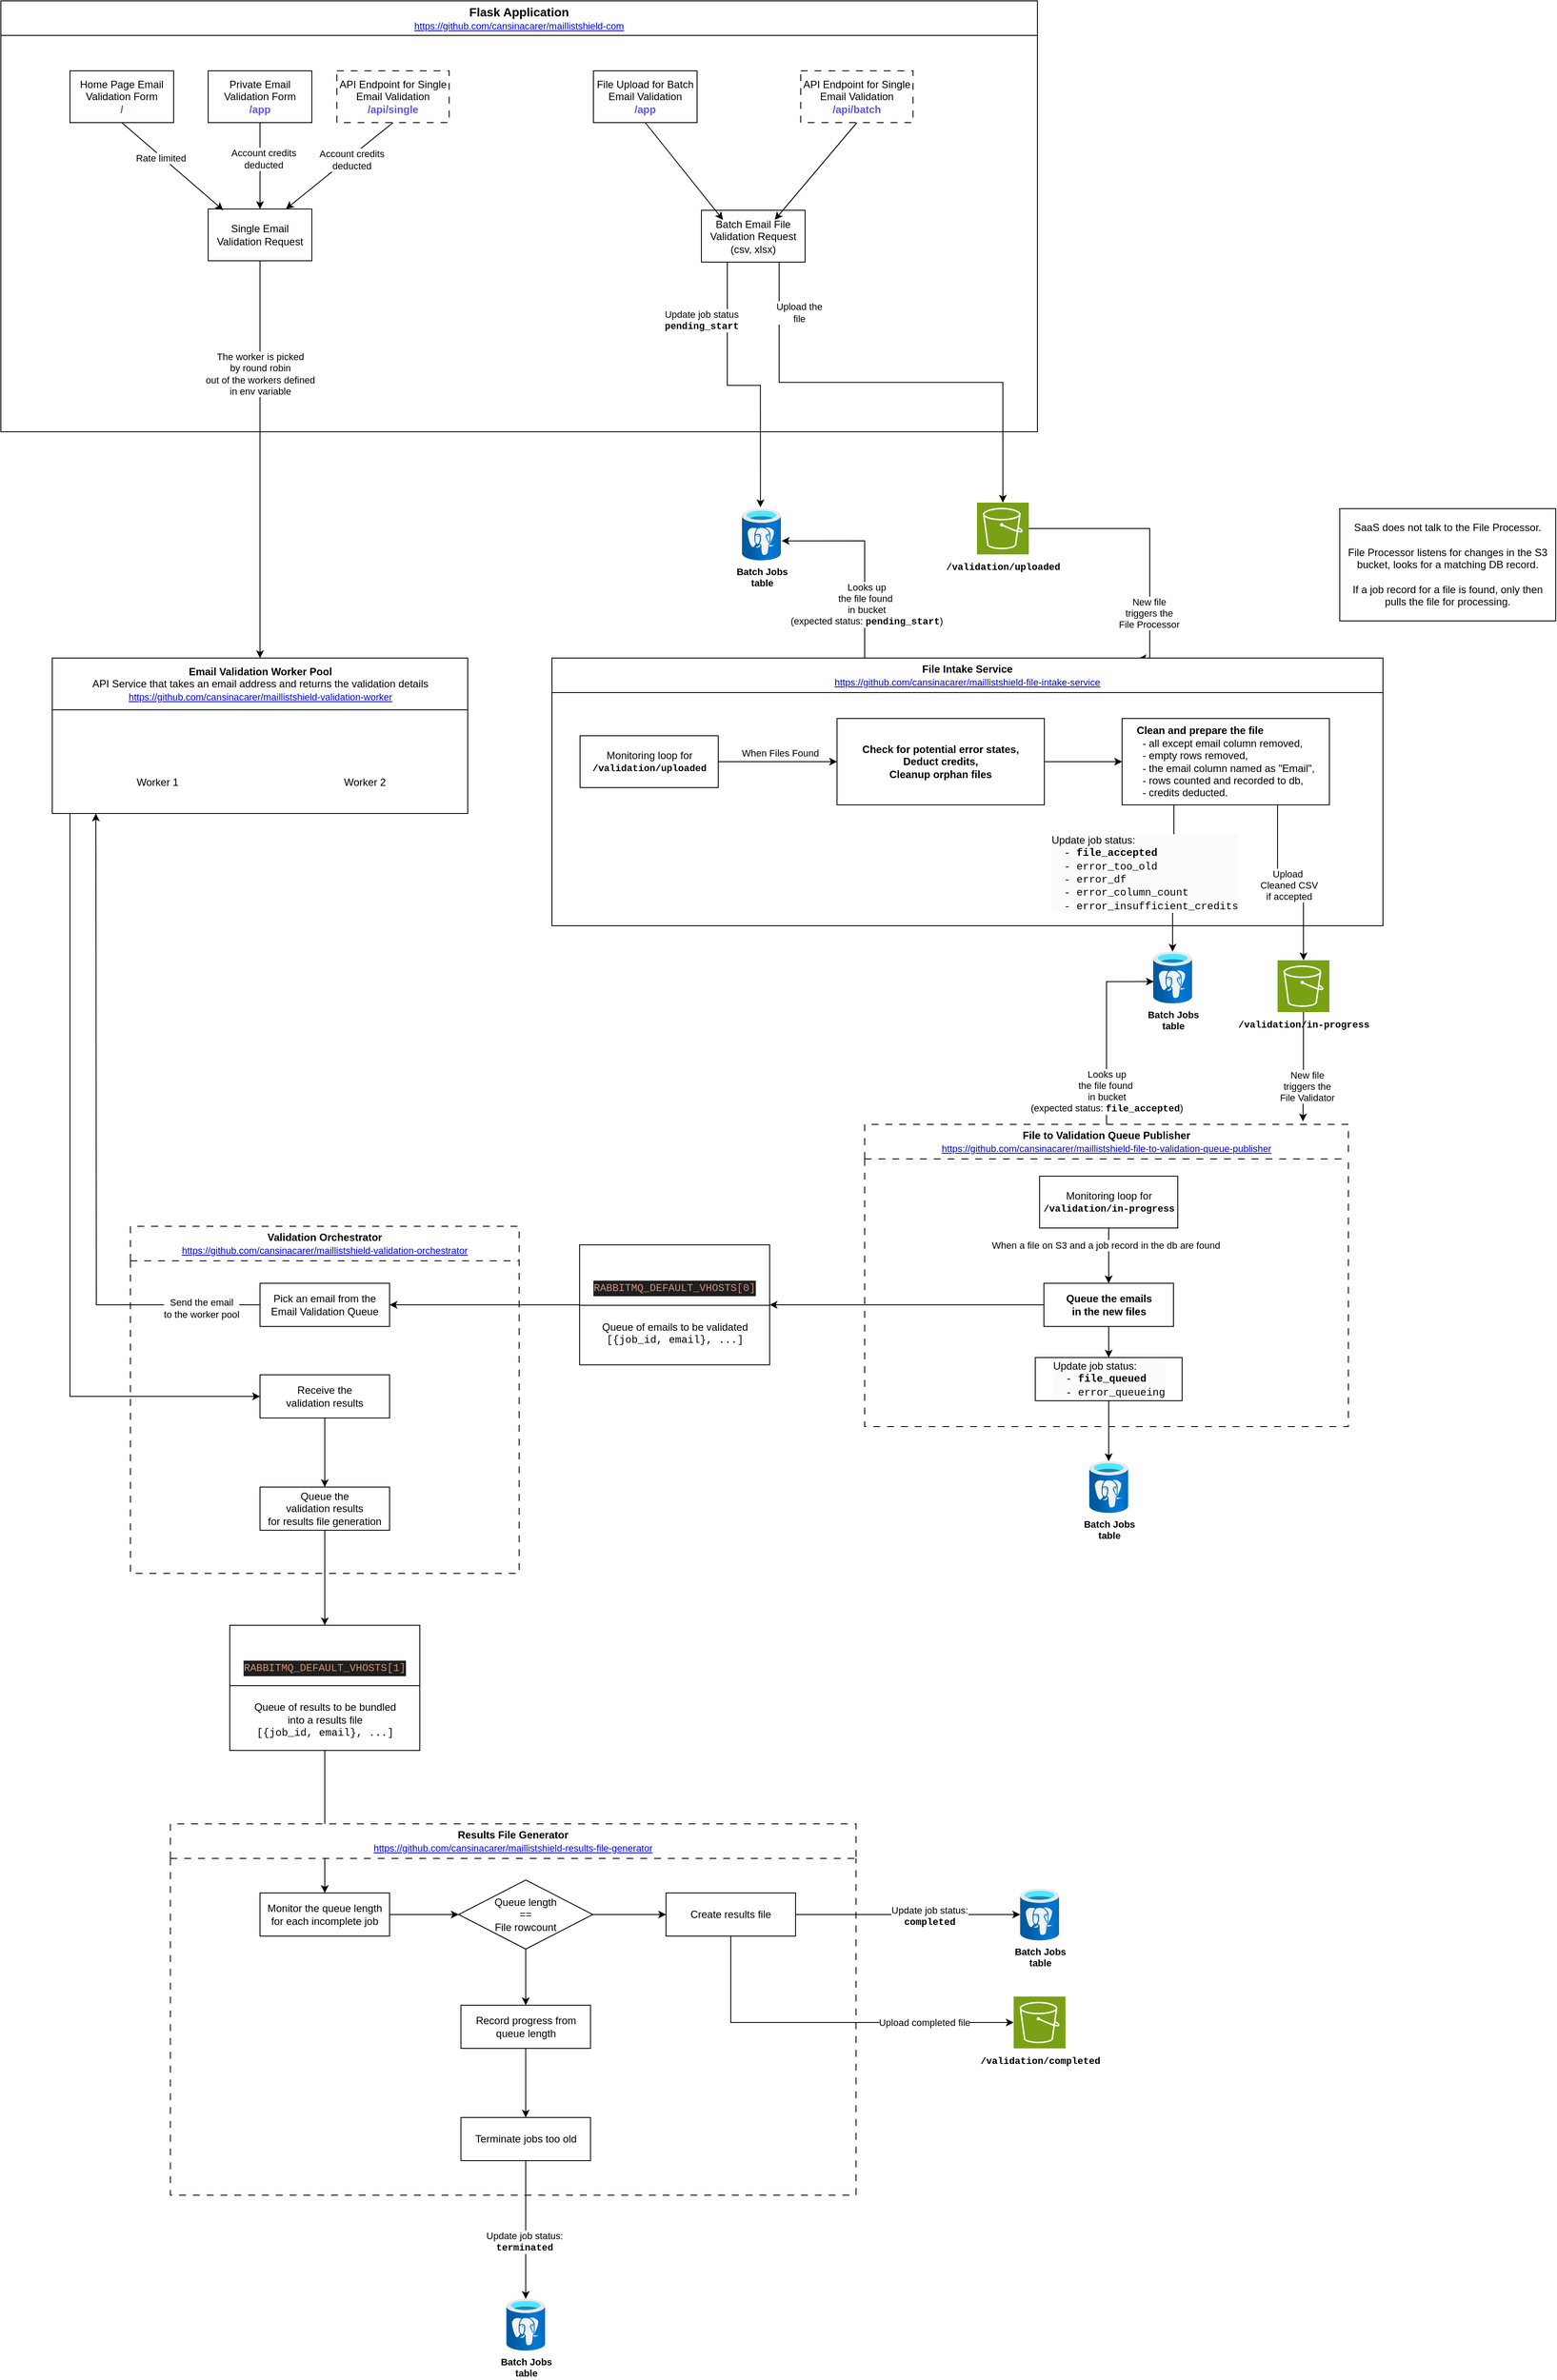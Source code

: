 <mxfile>
    <diagram id="Ht1M8jgEwFfnCIfOTk4-" name="Page-1">
        <mxGraphModel dx="1432" dy="742" grid="1" gridSize="10" guides="1" tooltips="1" connect="1" arrows="1" fold="1" page="1" pageScale="1" pageWidth="1169" pageHeight="827" math="0" shadow="0">
            <root>
                <mxCell id="0"/>
                <mxCell id="1" parent="0"/>
                <mxCell id="_tGrXpRGsigZLB4k0Vc1-57" style="edgeStyle=orthogonalEdgeStyle;rounded=0;orthogonalLoop=1;jettySize=auto;html=1;exitX=0.5;exitY=1;exitDx=0;exitDy=0;entryX=0.5;entryY=0;entryDx=0;entryDy=0;" parent="1" source="_tGrXpRGsigZLB4k0Vc1-1" target="_tGrXpRGsigZLB4k0Vc1-60" edge="1">
                    <mxGeometry relative="1" as="geometry">
                        <mxPoint x="660" y="850" as="targetPoint"/>
                    </mxGeometry>
                </mxCell>
                <mxCell id="_tGrXpRGsigZLB4k0Vc1-59" value="The worker is picked&lt;div&gt;by round robin&lt;/div&gt;&lt;div&gt;out of the workers defined&lt;/div&gt;&lt;div&gt;in env variable&lt;/div&gt;" style="edgeLabel;html=1;align=center;verticalAlign=middle;resizable=0;points=[];" parent="_tGrXpRGsigZLB4k0Vc1-57" vertex="1" connectable="0">
                    <mxGeometry x="-0.695" y="3" relative="1" as="geometry">
                        <mxPoint x="-3" y="61" as="offset"/>
                    </mxGeometry>
                </mxCell>
                <mxCell id="_tGrXpRGsigZLB4k0Vc1-181" style="edgeStyle=orthogonalEdgeStyle;rounded=0;orthogonalLoop=1;jettySize=auto;html=1;entryX=0;entryY=0.5;entryDx=0;entryDy=0;" parent="1" target="_tGrXpRGsigZLB4k0Vc1-180" edge="1">
                    <mxGeometry relative="1" as="geometry">
                        <mxPoint x="200" y="1140" as="sourcePoint"/>
                        <Array as="points">
                            <mxPoint x="200" y="1815"/>
                        </Array>
                    </mxGeometry>
                </mxCell>
                <mxCell id="_tGrXpRGsigZLB4k0Vc1-60" value="Email Validation Worker Pool&lt;div&gt;&lt;span style=&quot;font-weight: normal;&quot;&gt;API Service that takes an email address and returns the validation details&lt;/span&gt;&lt;br&gt;&lt;div&gt;&lt;u style=&quot;color: rgb(0, 0, 238); font-size: 11px; font-weight: 400; text-align: right; text-wrap-mode: nowrap;&quot;&gt;&lt;a href=&quot;https://github.com/cansinacarer/maillistshield-validation-worker&quot;&gt;https://github.com/cansinacarer/maillistshield-validation-worker&lt;/a&gt;&lt;/u&gt;&lt;/div&gt;&lt;/div&gt;" style="swimlane;whiteSpace=wrap;html=1;startSize=60;" parent="1" vertex="1">
                    <mxGeometry x="179.5" y="960" width="481" height="180" as="geometry"/>
                </mxCell>
                <mxCell id="_tGrXpRGsigZLB4k0Vc1-63" value="Worker 2" style="shape=image;html=1;verticalAlign=top;verticalLabelPosition=bottom;labelBackgroundColor=#ffffff;imageAspect=0;aspect=fixed;image=https://cdn1.iconfinder.com/data/icons/unicons-line-vol-3/24/docker-128.png" parent="_tGrXpRGsigZLB4k0Vc1-60" vertex="1">
                    <mxGeometry x="341" y="90" width="40" height="40" as="geometry"/>
                </mxCell>
                <mxCell id="_tGrXpRGsigZLB4k0Vc1-67" value="Worker 1" style="shape=image;html=1;verticalAlign=top;verticalLabelPosition=bottom;labelBackgroundColor=#ffffff;imageAspect=0;aspect=fixed;image=https://cdn1.iconfinder.com/data/icons/unicons-line-vol-3/24/docker-128.png" parent="_tGrXpRGsigZLB4k0Vc1-60" vertex="1">
                    <mxGeometry x="101" y="90" width="40" height="40" as="geometry"/>
                </mxCell>
                <mxCell id="_tGrXpRGsigZLB4k0Vc1-64" value="&lt;font style=&quot;text-align: right; text-wrap-mode: nowrap; font-size: 14px;&quot;&gt;Flask Application&lt;/font&gt;&lt;div&gt;&lt;u style=&quot;font-size: 11px; font-weight: normal; text-align: right; text-wrap-mode: nowrap; background-color: transparent; color: light-dark(rgb(0, 0, 0), rgb(255, 255, 255));&quot;&gt;&lt;a href=&quot;https://github.com/cansinacarer/maillistshield-com&quot;&gt;https://github.com/cansinacarer/maillistshield-com&lt;/a&gt;&lt;/u&gt;&lt;/div&gt;" style="swimlane;whiteSpace=wrap;html=1;startSize=40;" parent="1" vertex="1">
                    <mxGeometry x="120" y="199" width="1200" height="499" as="geometry"/>
                </mxCell>
                <mxCell id="_tGrXpRGsigZLB4k0Vc1-7" value="Home Page Email Validation Form&lt;div&gt;&lt;b&gt;&lt;font style=&quot;color: rgb(91, 86, 234);&quot;&gt;/&lt;/font&gt;&lt;/b&gt;&lt;/div&gt;" style="rounded=0;whiteSpace=wrap;html=1;" parent="_tGrXpRGsigZLB4k0Vc1-64" vertex="1">
                    <mxGeometry x="80" y="81" width="120" height="60" as="geometry"/>
                </mxCell>
                <mxCell id="_tGrXpRGsigZLB4k0Vc1-11" value="Private Email Validation Form&lt;div&gt;&lt;font style=&quot;color: rgb(91, 86, 234);&quot;&gt;&lt;b&gt;/app&lt;/b&gt;&lt;/font&gt;&lt;/div&gt;" style="rounded=0;whiteSpace=wrap;html=1;" parent="_tGrXpRGsigZLB4k0Vc1-64" vertex="1">
                    <mxGeometry x="240" y="81" width="120" height="60" as="geometry"/>
                </mxCell>
                <mxCell id="_tGrXpRGsigZLB4k0Vc1-15" value="API Endpoint for Single Email Validation&lt;div&gt;&lt;font style=&quot;color: rgb(91, 86, 234);&quot;&gt;&lt;b style=&quot;&quot;&gt;/api/single&lt;/b&gt;&lt;/font&gt;&lt;/div&gt;" style="rounded=0;whiteSpace=wrap;html=1;dashed=1;dashPattern=8 8;" parent="_tGrXpRGsigZLB4k0Vc1-64" vertex="1">
                    <mxGeometry x="389" y="81" width="130" height="60" as="geometry"/>
                </mxCell>
                <mxCell id="_tGrXpRGsigZLB4k0Vc1-1" value="Single Email Validation Request" style="rounded=0;whiteSpace=wrap;html=1;" parent="_tGrXpRGsigZLB4k0Vc1-64" vertex="1">
                    <mxGeometry x="240" y="241" width="120" height="60" as="geometry"/>
                </mxCell>
                <mxCell id="_tGrXpRGsigZLB4k0Vc1-8" value="" style="endArrow=classic;html=1;rounded=0;exitX=0.5;exitY=1;exitDx=0;exitDy=0;entryX=0.144;entryY=0.022;entryDx=0;entryDy=0;entryPerimeter=0;" parent="_tGrXpRGsigZLB4k0Vc1-64" source="_tGrXpRGsigZLB4k0Vc1-7" target="_tGrXpRGsigZLB4k0Vc1-1" edge="1">
                    <mxGeometry width="50" height="50" relative="1" as="geometry">
                        <mxPoint x="460" y="517" as="sourcePoint"/>
                        <mxPoint x="510" y="467" as="targetPoint"/>
                    </mxGeometry>
                </mxCell>
                <mxCell id="_tGrXpRGsigZLB4k0Vc1-50" value="Rate limited" style="edgeLabel;html=1;align=center;verticalAlign=middle;resizable=0;points=[];" parent="_tGrXpRGsigZLB4k0Vc1-8" vertex="1" connectable="0">
                    <mxGeometry x="-0.232" y="-2" relative="1" as="geometry">
                        <mxPoint x="1" as="offset"/>
                    </mxGeometry>
                </mxCell>
                <mxCell id="_tGrXpRGsigZLB4k0Vc1-10" value="" style="endArrow=classic;html=1;rounded=0;exitX=0.5;exitY=1;exitDx=0;exitDy=0;entryX=0.5;entryY=0;entryDx=0;entryDy=0;" parent="_tGrXpRGsigZLB4k0Vc1-64" source="_tGrXpRGsigZLB4k0Vc1-11" target="_tGrXpRGsigZLB4k0Vc1-1" edge="1">
                    <mxGeometry width="50" height="50" relative="1" as="geometry">
                        <mxPoint x="610" y="517" as="sourcePoint"/>
                        <mxPoint x="377" y="208" as="targetPoint"/>
                    </mxGeometry>
                </mxCell>
                <mxCell id="_tGrXpRGsigZLB4k0Vc1-51" value="Account credits&lt;div&gt;deducted&lt;/div&gt;" style="edgeLabel;html=1;align=center;verticalAlign=middle;resizable=0;points=[];" parent="_tGrXpRGsigZLB4k0Vc1-10" vertex="1" connectable="0">
                    <mxGeometry x="-0.174" y="4" relative="1" as="geometry">
                        <mxPoint as="offset"/>
                    </mxGeometry>
                </mxCell>
                <mxCell id="_tGrXpRGsigZLB4k0Vc1-14" value="" style="endArrow=classic;html=1;rounded=0;exitX=0.5;exitY=1;exitDx=0;exitDy=0;entryX=0.75;entryY=0;entryDx=0;entryDy=0;" parent="_tGrXpRGsigZLB4k0Vc1-64" source="_tGrXpRGsigZLB4k0Vc1-15" target="_tGrXpRGsigZLB4k0Vc1-1" edge="1">
                    <mxGeometry width="50" height="50" relative="1" as="geometry">
                        <mxPoint x="770" y="517" as="sourcePoint"/>
                        <mxPoint x="470" y="207" as="targetPoint"/>
                    </mxGeometry>
                </mxCell>
                <mxCell id="_tGrXpRGsigZLB4k0Vc1-52" value="Account credits&lt;div&gt;deducted&lt;/div&gt;" style="edgeLabel;html=1;align=center;verticalAlign=middle;resizable=0;points=[];" parent="_tGrXpRGsigZLB4k0Vc1-14" vertex="1" connectable="0">
                    <mxGeometry x="-0.183" y="4" relative="1" as="geometry">
                        <mxPoint y="-1" as="offset"/>
                    </mxGeometry>
                </mxCell>
                <mxCell id="_tGrXpRGsigZLB4k0Vc1-2" value="Batch Email File Validation Request&lt;div&gt;(csv, xlsx)&lt;/div&gt;" style="rounded=0;whiteSpace=wrap;html=1;" parent="_tGrXpRGsigZLB4k0Vc1-64" vertex="1">
                    <mxGeometry x="811" y="242.5" width="120" height="60" as="geometry"/>
                </mxCell>
                <mxCell id="_tGrXpRGsigZLB4k0Vc1-18" value="" style="endArrow=classic;html=1;rounded=0;exitX=0.5;exitY=1;exitDx=0;exitDy=0;entryX=0.25;entryY=0;entryDx=0;entryDy=0;" parent="_tGrXpRGsigZLB4k0Vc1-64" source="_tGrXpRGsigZLB4k0Vc1-19" edge="1">
                    <mxGeometry width="50" height="50" relative="1" as="geometry">
                        <mxPoint x="1056" y="508.5" as="sourcePoint"/>
                        <mxPoint x="836" y="253.5" as="targetPoint"/>
                    </mxGeometry>
                </mxCell>
                <mxCell id="_tGrXpRGsigZLB4k0Vc1-19" value="File Upload for Batch Email Validation&lt;div&gt;&lt;font style=&quot;color: rgb(91, 86, 234);&quot;&gt;&lt;b&gt;/app&lt;/b&gt;&lt;/font&gt;&lt;/div&gt;" style="rounded=0;whiteSpace=wrap;html=1;" parent="_tGrXpRGsigZLB4k0Vc1-64" vertex="1">
                    <mxGeometry x="686" y="81" width="120" height="60" as="geometry"/>
                </mxCell>
                <mxCell id="_tGrXpRGsigZLB4k0Vc1-20" value="" style="endArrow=classic;html=1;rounded=0;exitX=0.5;exitY=1;exitDx=0;exitDy=0;entryX=0.75;entryY=0;entryDx=0;entryDy=0;" parent="_tGrXpRGsigZLB4k0Vc1-64" source="_tGrXpRGsigZLB4k0Vc1-21" edge="1">
                    <mxGeometry width="50" height="50" relative="1" as="geometry">
                        <mxPoint x="1216" y="508.5" as="sourcePoint"/>
                        <mxPoint x="896" y="253.5" as="targetPoint"/>
                    </mxGeometry>
                </mxCell>
                <mxCell id="_tGrXpRGsigZLB4k0Vc1-21" value="API Endpoint for Single Email Validation&lt;div&gt;&lt;font style=&quot;color: rgb(91, 86, 234);&quot;&gt;&lt;b style=&quot;&quot;&gt;/api/batch&lt;/b&gt;&lt;/font&gt;&lt;/div&gt;" style="rounded=0;whiteSpace=wrap;html=1;dashed=1;dashPattern=8 8;" parent="_tGrXpRGsigZLB4k0Vc1-64" vertex="1">
                    <mxGeometry x="926" y="81" width="130" height="60" as="geometry"/>
                </mxCell>
                <mxCell id="_tGrXpRGsigZLB4k0Vc1-65" value="" style="shape=image;html=1;verticalAlign=top;verticalLabelPosition=bottom;labelBackgroundColor=#ffffff;imageAspect=0;aspect=fixed;image=https://cdn1.iconfinder.com/data/icons/unicons-line-vol-3/24/docker-128.png" parent="_tGrXpRGsigZLB4k0Vc1-64" vertex="1">
                    <mxGeometry x="20" width="40" height="40" as="geometry"/>
                </mxCell>
                <mxCell id="_tGrXpRGsigZLB4k0Vc1-68" value="&lt;div style=&quot;font-size: 11px;&quot;&gt;&lt;b&gt;Batch Jobs&lt;/b&gt;&lt;/div&gt;&lt;div style=&quot;font-size: 11px;&quot;&gt;&lt;b&gt;table&lt;/b&gt;&lt;/div&gt;" style="image;aspect=fixed;html=1;points=[];align=center;fontSize=12;image=img/lib/azure2/databases/Azure_Database_PostgreSQL_Server.svg;" parent="1" vertex="1">
                    <mxGeometry x="978" y="787" width="45" height="60" as="geometry"/>
                </mxCell>
                <mxCell id="_tGrXpRGsigZLB4k0Vc1-118" style="edgeStyle=orthogonalEdgeStyle;rounded=0;orthogonalLoop=1;jettySize=auto;html=1;exitX=1;exitY=0.5;exitDx=0;exitDy=0;exitPerimeter=0;entryX=0.706;entryY=0.001;entryDx=0;entryDy=0;entryPerimeter=0;" parent="1" source="_tGrXpRGsigZLB4k0Vc1-70" target="_tGrXpRGsigZLB4k0Vc1-76" edge="1">
                    <mxGeometry relative="1" as="geometry">
                        <mxPoint x="1450" y="940" as="targetPoint"/>
                        <Array as="points">
                            <mxPoint x="1450" y="810"/>
                            <mxPoint x="1450" y="960"/>
                        </Array>
                    </mxGeometry>
                </mxCell>
                <mxCell id="_tGrXpRGsigZLB4k0Vc1-119" value="&lt;div&gt;New file&lt;/div&gt;&lt;div&gt;triggers the&lt;/div&gt;&lt;div&gt;&lt;span style=&quot;background-color: light-dark(#ffffff, var(--ge-dark-color, #121212)); color: light-dark(rgb(0, 0, 0), rgb(255, 255, 255));&quot;&gt;File Processor&lt;/span&gt;&lt;/div&gt;" style="edgeLabel;html=1;align=center;verticalAlign=middle;resizable=0;points=[];" parent="_tGrXpRGsigZLB4k0Vc1-118" vertex="1" connectable="0">
                    <mxGeometry x="0.569" y="-1" relative="1" as="geometry">
                        <mxPoint as="offset"/>
                    </mxGeometry>
                </mxCell>
                <mxCell id="_tGrXpRGsigZLB4k0Vc1-70" value="&lt;b style=&quot;color: rgb(0, 0, 0); font-size: 11px; background-color: rgb(255, 255, 255);&quot;&gt;&lt;font face=&quot;Courier New&quot;&gt;/validation/uploaded&lt;/font&gt;&lt;/b&gt;" style="sketch=0;points=[[0,0,0],[0.25,0,0],[0.5,0,0],[0.75,0,0],[1,0,0],[0,1,0],[0.25,1,0],[0.5,1,0],[0.75,1,0],[1,1,0],[0,0.25,0],[0,0.5,0],[0,0.75,0],[1,0.25,0],[1,0.5,0],[1,0.75,0]];outlineConnect=0;fontColor=#232F3E;fillColor=#7AA116;strokeColor=#ffffff;dashed=0;verticalLabelPosition=bottom;verticalAlign=top;align=center;html=1;fontSize=12;fontStyle=0;aspect=fixed;shape=mxgraph.aws4.resourceIcon;resIcon=mxgraph.aws4.s3;" parent="1" vertex="1">
                    <mxGeometry x="1250" y="780" width="60" height="60" as="geometry"/>
                </mxCell>
                <mxCell id="_tGrXpRGsigZLB4k0Vc1-72" style="edgeStyle=orthogonalEdgeStyle;rounded=0;orthogonalLoop=1;jettySize=auto;html=1;exitX=0.25;exitY=1;exitDx=0;exitDy=0;entryX=0.474;entryY=-0.028;entryDx=0;entryDy=0;entryPerimeter=0;" parent="1" source="_tGrXpRGsigZLB4k0Vc1-2" target="_tGrXpRGsigZLB4k0Vc1-68" edge="1">
                    <mxGeometry relative="1" as="geometry"/>
                </mxCell>
                <mxCell id="_tGrXpRGsigZLB4k0Vc1-73" value="&lt;span style=&quot;background-color: light-dark(#ffffff, var(--ge-dark-color, #121212)); color: light-dark(rgb(0, 0, 0), rgb(255, 255, 255));&quot;&gt;Update job status&lt;/span&gt;&lt;div&gt;&lt;font face=&quot;Courier New&quot;&gt;&lt;b&gt;pending_start&lt;/b&gt;&lt;/font&gt;&lt;/div&gt;" style="edgeLabel;html=1;align=center;verticalAlign=middle;resizable=0;points=[];" parent="_tGrXpRGsigZLB4k0Vc1-72" vertex="1" connectable="0">
                    <mxGeometry x="-0.422" y="6" relative="1" as="geometry">
                        <mxPoint x="-36" y="-26" as="offset"/>
                    </mxGeometry>
                </mxCell>
                <mxCell id="_tGrXpRGsigZLB4k0Vc1-74" style="edgeStyle=orthogonalEdgeStyle;rounded=0;orthogonalLoop=1;jettySize=auto;html=1;exitX=0.75;exitY=1;exitDx=0;exitDy=0;" parent="1" source="_tGrXpRGsigZLB4k0Vc1-2" target="_tGrXpRGsigZLB4k0Vc1-70" edge="1">
                    <mxGeometry relative="1" as="geometry"/>
                </mxCell>
                <mxCell id="_tGrXpRGsigZLB4k0Vc1-75" value="Upload the&lt;div&gt;file&lt;/div&gt;" style="edgeLabel;html=1;align=center;verticalAlign=middle;resizable=0;points=[];" parent="_tGrXpRGsigZLB4k0Vc1-74" vertex="1" connectable="0">
                    <mxGeometry x="-0.406" y="-2" relative="1" as="geometry">
                        <mxPoint x="2" y="-83" as="offset"/>
                    </mxGeometry>
                </mxCell>
                <mxCell id="_tGrXpRGsigZLB4k0Vc1-76" value="File Intake Service&lt;div&gt;&lt;u style=&quot;color: rgb(0, 0, 238); font-size: 11px; font-weight: 400; text-align: right; text-wrap-mode: nowrap;&quot;&gt;&lt;a href=&quot;https://github.com/cansinacarer/maillistshield-file-processor&quot;&gt;https://github.com/cansinacarer/maillistshield-file-intake-service&lt;/a&gt;&lt;/u&gt;&lt;/div&gt;" style="swimlane;whiteSpace=wrap;html=1;startSize=40;" parent="1" vertex="1">
                    <mxGeometry x="758" y="960" width="962" height="310" as="geometry">
                        <mxRectangle x="920" y="990" width="350" height="40" as="alternateBounds"/>
                    </mxGeometry>
                </mxCell>
                <mxCell id="_tGrXpRGsigZLB4k0Vc1-79" value="" style="shape=image;html=1;verticalAlign=top;verticalLabelPosition=bottom;labelBackgroundColor=#ffffff;imageAspect=0;aspect=fixed;image=https://cdn1.iconfinder.com/data/icons/unicons-line-vol-3/24/docker-128.png" parent="_tGrXpRGsigZLB4k0Vc1-76" vertex="1">
                    <mxGeometry x="20" width="40" height="40" as="geometry"/>
                </mxCell>
                <mxCell id="_tGrXpRGsigZLB4k0Vc1-90" value="" style="edgeStyle=orthogonalEdgeStyle;rounded=0;orthogonalLoop=1;jettySize=auto;html=1;" parent="_tGrXpRGsigZLB4k0Vc1-76" source="_tGrXpRGsigZLB4k0Vc1-88" target="_tGrXpRGsigZLB4k0Vc1-89" edge="1">
                    <mxGeometry relative="1" as="geometry"/>
                </mxCell>
                <mxCell id="_tGrXpRGsigZLB4k0Vc1-91" value="When Files Found" style="edgeLabel;html=1;align=center;verticalAlign=middle;resizable=0;points=[];" parent="_tGrXpRGsigZLB4k0Vc1-90" vertex="1" connectable="0">
                    <mxGeometry x="0.04" y="-4" relative="1" as="geometry">
                        <mxPoint y="-14" as="offset"/>
                    </mxGeometry>
                </mxCell>
                <mxCell id="_tGrXpRGsigZLB4k0Vc1-88" value="Monitoring loop for&lt;div&gt;&lt;b style=&quot;text-wrap-mode: nowrap; color: rgb(0, 0, 0); font-size: 11px; background-color: rgb(255, 255, 255);&quot;&gt;&lt;font face=&quot;Courier New&quot;&gt;/validation/uploaded&lt;/font&gt;&lt;/b&gt;&lt;/div&gt;" style="rounded=0;whiteSpace=wrap;html=1;" parent="_tGrXpRGsigZLB4k0Vc1-76" vertex="1">
                    <mxGeometry x="32.5" y="90" width="160" height="60" as="geometry"/>
                </mxCell>
                <mxCell id="_tGrXpRGsigZLB4k0Vc1-105" value="" style="edgeStyle=orthogonalEdgeStyle;rounded=0;orthogonalLoop=1;jettySize=auto;html=1;" parent="_tGrXpRGsigZLB4k0Vc1-76" source="_tGrXpRGsigZLB4k0Vc1-89" target="_tGrXpRGsigZLB4k0Vc1-104" edge="1">
                    <mxGeometry relative="1" as="geometry"/>
                </mxCell>
                <mxCell id="_tGrXpRGsigZLB4k0Vc1-89" value="&lt;div style=&quot;text-wrap-mode: nowrap;&quot;&gt;&lt;b style=&quot;background-color: transparent; color: light-dark(rgb(0, 0, 0), rgb(255, 255, 255));&quot;&gt;Check for potential error states,&lt;/b&gt;&lt;/div&gt;&lt;div style=&quot;text-wrap-mode: nowrap;&quot;&gt;&lt;b&gt;Deduct credits,&lt;/b&gt;&lt;b style=&quot;background-color: transparent; color: light-dark(rgb(0, 0, 0), rgb(255, 255, 255));&quot;&gt;&lt;/b&gt;&lt;/div&gt;&lt;div style=&quot;text-wrap-mode: nowrap;&quot;&gt;&lt;b&gt;Cleanup orphan files&lt;/b&gt;&lt;/div&gt;" style="whiteSpace=wrap;html=1;rounded=0;align=center;" parent="_tGrXpRGsigZLB4k0Vc1-76" vertex="1">
                    <mxGeometry x="330" y="70" width="240" height="100" as="geometry"/>
                </mxCell>
                <mxCell id="_tGrXpRGsigZLB4k0Vc1-104" value="&lt;div style=&quot;text-align: left; text-wrap-mode: nowrap;&quot;&gt;&lt;b&gt;Clean and prepare the file&lt;/b&gt;&lt;/div&gt;&lt;div style=&quot;text-align: left; text-wrap-mode: nowrap;&quot;&gt;&amp;nbsp; -&amp;nbsp;&lt;span style=&quot;background-color: transparent; color: light-dark(rgb(0, 0, 0), rgb(255, 255, 255));&quot;&gt;all except email column removed,&lt;/span&gt;&lt;/div&gt;&lt;div style=&quot;text-align: left; text-wrap-mode: nowrap;&quot;&gt;&lt;span style=&quot;background-color: transparent; color: light-dark(rgb(0, 0, 0), rgb(255, 255, 255));&quot;&gt;&amp;nbsp; - empty rows removed,&lt;/span&gt;&lt;/div&gt;&lt;div style=&quot;text-align: left; text-wrap-mode: nowrap;&quot;&gt;&lt;span style=&quot;background-color: transparent; color: light-dark(rgb(0, 0, 0), rgb(255, 255, 255));&quot;&gt;&amp;nbsp; - the email column named as &quot;Email&quot;,&lt;/span&gt;&lt;/div&gt;&lt;div style=&quot;text-align: left; text-wrap-mode: nowrap;&quot;&gt;&lt;span style=&quot;background-color: transparent; color: light-dark(rgb(0, 0, 0), rgb(255, 255, 255));&quot;&gt;&amp;nbsp; -&amp;nbsp;&lt;/span&gt;&lt;span style=&quot;background-color: transparent; color: light-dark(rgb(0, 0, 0), rgb(255, 255, 255));&quot;&gt;rows counted and recorded to db,&lt;/span&gt;&lt;/div&gt;&lt;div style=&quot;text-align: left; text-wrap-mode: nowrap;&quot;&gt;&lt;span style=&quot;background-color: transparent; color: light-dark(rgb(0, 0, 0), rgb(255, 255, 255));&quot;&gt;&amp;nbsp; - credits deducted.&lt;/span&gt;&lt;/div&gt;" style="whiteSpace=wrap;html=1;rounded=0;" parent="_tGrXpRGsigZLB4k0Vc1-76" vertex="1">
                    <mxGeometry x="660" y="70" width="240" height="100" as="geometry"/>
                </mxCell>
                <mxCell id="_tGrXpRGsigZLB4k0Vc1-100" value="&lt;div style=&quot;font-size: 11px;&quot;&gt;&lt;b&gt;Batch Jobs&lt;/b&gt;&lt;/div&gt;&lt;div style=&quot;font-size: 11px;&quot;&gt;&lt;b&gt;table&lt;/b&gt;&lt;/div&gt;" style="image;aspect=fixed;html=1;points=[];align=center;fontSize=12;image=img/lib/azure2/databases/Azure_Database_PostgreSQL_Server.svg;" parent="_tGrXpRGsigZLB4k0Vc1-76" vertex="1">
                    <mxGeometry x="696" y="340" width="45" height="60" as="geometry"/>
                </mxCell>
                <mxCell id="_tGrXpRGsigZLB4k0Vc1-99" value="" style="edgeStyle=orthogonalEdgeStyle;rounded=0;orthogonalLoop=1;jettySize=auto;html=1;exitX=0.25;exitY=1;exitDx=0;exitDy=0;" parent="_tGrXpRGsigZLB4k0Vc1-76" source="_tGrXpRGsigZLB4k0Vc1-104" target="_tGrXpRGsigZLB4k0Vc1-100" edge="1">
                    <mxGeometry relative="1" as="geometry">
                        <mxPoint x="80" y="620" as="sourcePoint"/>
                        <mxPoint x="210" y="560" as="targetPoint"/>
                    </mxGeometry>
                </mxCell>
                <mxCell id="_tGrXpRGsigZLB4k0Vc1-101" value="&lt;div style=&quot;font-size: 12px; text-align: left; background-color: rgb(251, 251, 251);&quot;&gt;Update job status:&lt;/div&gt;&lt;div style=&quot;font-size: 12px; text-align: left; background-color: rgb(251, 251, 251);&quot;&gt;&lt;font face=&quot;Courier New&quot;&gt;&amp;nbsp; -&amp;nbsp;&lt;span style=&quot;background-color: transparent;&quot;&gt;&lt;b&gt;file_accepted&lt;/b&gt;&lt;/span&gt;&lt;/font&gt;&lt;/div&gt;&lt;div style=&quot;font-size: 12px; text-align: left; background-color: rgb(251, 251, 251);&quot;&gt;&lt;font face=&quot;Courier New&quot;&gt;&amp;nbsp; -&amp;nbsp;error_too_old&lt;/font&gt;&lt;/div&gt;&lt;div style=&quot;font-size: 12px; text-align: left; background-color: rgb(251, 251, 251);&quot;&gt;&lt;font face=&quot;Courier New&quot;&gt;&lt;span style=&quot;background-color: transparent; color: light-dark(rgb(0, 0, 0), rgb(255, 255, 255));&quot;&gt;&amp;nbsp; -&amp;nbsp;&lt;/span&gt;&lt;span style=&quot;background-color: transparent; color: light-dark(rgb(0, 0, 0), rgb(255, 255, 255));&quot;&gt;error_df&lt;/span&gt;&lt;/font&gt;&lt;/div&gt;&lt;div style=&quot;font-size: 12px; text-align: left; background-color: rgb(251, 251, 251);&quot;&gt;&lt;font face=&quot;Courier New&quot;&gt;&amp;nbsp; -&amp;nbsp;error_column_count&lt;/font&gt;&lt;/div&gt;&lt;div style=&quot;font-size: 12px; text-align: left; background-color: rgb(251, 251, 251);&quot;&gt;&lt;font face=&quot;Courier New&quot;&gt;&amp;nbsp; -&amp;nbsp;error_insufficient_credits&lt;/font&gt;&lt;/div&gt;" style="edgeLabel;html=1;align=center;verticalAlign=middle;resizable=0;points=[];" parent="_tGrXpRGsigZLB4k0Vc1-99" vertex="1" connectable="0">
                    <mxGeometry x="-0.082" y="-2" relative="1" as="geometry">
                        <mxPoint x="-32" as="offset"/>
                    </mxGeometry>
                </mxCell>
                <mxCell id="_tGrXpRGsigZLB4k0Vc1-102" value="&lt;b style=&quot;color: rgb(0, 0, 0); font-size: 11px; background-color: rgb(255, 255, 255);&quot;&gt;&lt;font face=&quot;Courier New&quot;&gt;/validation/in-progress&lt;/font&gt;&lt;/b&gt;" style="sketch=0;points=[[0,0,0],[0.25,0,0],[0.5,0,0],[0.75,0,0],[1,0,0],[0,1,0],[0.25,1,0],[0.5,1,0],[0.75,1,0],[1,1,0],[0,0.25,0],[0,0.5,0],[0,0.75,0],[1,0.25,0],[1,0.5,0],[1,0.75,0]];outlineConnect=0;fontColor=#232F3E;fillColor=#7AA116;strokeColor=#ffffff;dashed=0;verticalLabelPosition=bottom;verticalAlign=top;align=center;html=1;fontSize=12;fontStyle=0;aspect=fixed;shape=mxgraph.aws4.resourceIcon;resIcon=mxgraph.aws4.s3;" parent="_tGrXpRGsigZLB4k0Vc1-76" vertex="1">
                    <mxGeometry x="840" y="350" width="60" height="60" as="geometry"/>
                </mxCell>
                <mxCell id="_tGrXpRGsigZLB4k0Vc1-107" style="edgeStyle=orthogonalEdgeStyle;rounded=0;orthogonalLoop=1;jettySize=auto;html=1;exitX=0.75;exitY=1;exitDx=0;exitDy=0;entryX=0.5;entryY=0;entryDx=0;entryDy=0;entryPerimeter=0;" parent="_tGrXpRGsigZLB4k0Vc1-76" source="_tGrXpRGsigZLB4k0Vc1-104" target="_tGrXpRGsigZLB4k0Vc1-102" edge="1">
                    <mxGeometry relative="1" as="geometry"/>
                </mxCell>
                <mxCell id="_tGrXpRGsigZLB4k0Vc1-108" value="Upload&amp;nbsp;&lt;div&gt;Cleaned&amp;nbsp;&lt;span style=&quot;background-color: light-dark(#ffffff, var(--ge-dark-color, #121212)); color: light-dark(rgb(0, 0, 0), rgb(255, 255, 255));&quot;&gt;CSV&lt;/span&gt;&lt;/div&gt;&lt;div&gt;if accepted&lt;/div&gt;" style="edgeLabel;html=1;align=center;verticalAlign=middle;resizable=0;points=[];" parent="_tGrXpRGsigZLB4k0Vc1-107" vertex="1" connectable="0">
                    <mxGeometry x="-0.019" y="-3" relative="1" as="geometry">
                        <mxPoint as="offset"/>
                    </mxGeometry>
                </mxCell>
                <mxCell id="_tGrXpRGsigZLB4k0Vc1-116" style="edgeStyle=orthogonalEdgeStyle;rounded=0;orthogonalLoop=1;jettySize=auto;html=1;exitX=0.5;exitY=0;exitDx=0;exitDy=0;entryX=1.022;entryY=0.622;entryDx=0;entryDy=0;entryPerimeter=0;" parent="1" source="_tGrXpRGsigZLB4k0Vc1-76" target="_tGrXpRGsigZLB4k0Vc1-68" edge="1">
                    <mxGeometry relative="1" as="geometry">
                        <Array as="points">
                            <mxPoint x="1120" y="960"/>
                            <mxPoint x="1120" y="824"/>
                        </Array>
                    </mxGeometry>
                </mxCell>
                <mxCell id="_tGrXpRGsigZLB4k0Vc1-117" value="Looks up&lt;div&gt;the file found&amp;nbsp;&lt;/div&gt;&lt;div&gt;in bucket&lt;/div&gt;&lt;div&gt;(expected status:&amp;nbsp;&lt;font face=&quot;Courier New&quot;&gt;&lt;b&gt;pending_start&lt;/b&gt;&lt;/font&gt;)&lt;/div&gt;" style="edgeLabel;html=1;align=center;verticalAlign=middle;resizable=0;points=[];" parent="_tGrXpRGsigZLB4k0Vc1-116" vertex="1" connectable="0">
                    <mxGeometry x="0.034" y="-2" relative="1" as="geometry">
                        <mxPoint as="offset"/>
                    </mxGeometry>
                </mxCell>
                <mxCell id="_tGrXpRGsigZLB4k0Vc1-120" value="File to Validation Queue Publisher&lt;br&gt;&lt;u style=&quot;background-color: transparent; text-wrap-mode: nowrap; color: rgb(0, 0, 238); font-size: 11px; font-weight: 400; text-align: right;&quot;&gt;&lt;a href=&quot;https://github.com/cansinacarer/maillistshield-file-to-validation-queue-publisher&quot;&gt;https://github.com/cansinacarer/maillistshield-file-to-validation-queue-publisher&lt;/a&gt;&lt;/u&gt;&lt;div&gt;&lt;/div&gt;" style="swimlane;whiteSpace=wrap;html=1;startSize=40;dashed=1;dashPattern=8 8;" parent="1" vertex="1">
                    <mxGeometry x="1120" y="1500" width="560" height="350" as="geometry">
                        <mxRectangle x="920" y="990" width="350" height="40" as="alternateBounds"/>
                    </mxGeometry>
                </mxCell>
                <mxCell id="_tGrXpRGsigZLB4k0Vc1-121" value="" style="shape=image;html=1;verticalAlign=top;verticalLabelPosition=bottom;labelBackgroundColor=#ffffff;imageAspect=0;aspect=fixed;image=https://cdn1.iconfinder.com/data/icons/unicons-line-vol-3/24/docker-128.png" parent="_tGrXpRGsigZLB4k0Vc1-120" vertex="1">
                    <mxGeometry x="20" width="40" height="40" as="geometry"/>
                </mxCell>
                <mxCell id="_tGrXpRGsigZLB4k0Vc1-122" value="" style="edgeStyle=orthogonalEdgeStyle;rounded=0;orthogonalLoop=1;jettySize=auto;html=1;" parent="_tGrXpRGsigZLB4k0Vc1-120" source="_tGrXpRGsigZLB4k0Vc1-124" target="_tGrXpRGsigZLB4k0Vc1-126" edge="1">
                    <mxGeometry relative="1" as="geometry"/>
                </mxCell>
                <mxCell id="_tGrXpRGsigZLB4k0Vc1-123" value="When a file on S3 and a job record in the db are found" style="edgeLabel;html=1;align=center;verticalAlign=middle;resizable=0;points=[];" parent="_tGrXpRGsigZLB4k0Vc1-122" vertex="1" connectable="0">
                    <mxGeometry x="0.04" y="-4" relative="1" as="geometry">
                        <mxPoint y="-14" as="offset"/>
                    </mxGeometry>
                </mxCell>
                <mxCell id="_tGrXpRGsigZLB4k0Vc1-124" value="Monitoring loop for&lt;div&gt;&lt;font face=&quot;Courier New&quot;&gt;&lt;span style=&quot;font-size: 11px; text-wrap-mode: nowrap;&quot;&gt;&lt;b&gt;/validation/in-progress&lt;/b&gt;&lt;/span&gt;&lt;/font&gt;&lt;/div&gt;" style="rounded=0;whiteSpace=wrap;html=1;" parent="_tGrXpRGsigZLB4k0Vc1-120" vertex="1">
                    <mxGeometry x="202.5" y="60" width="160" height="60" as="geometry"/>
                </mxCell>
                <mxCell id="_tGrXpRGsigZLB4k0Vc1-168" value="" style="edgeStyle=orthogonalEdgeStyle;rounded=0;orthogonalLoop=1;jettySize=auto;html=1;" parent="_tGrXpRGsigZLB4k0Vc1-120" source="_tGrXpRGsigZLB4k0Vc1-126" target="_tGrXpRGsigZLB4k0Vc1-167" edge="1">
                    <mxGeometry relative="1" as="geometry"/>
                </mxCell>
                <mxCell id="_tGrXpRGsigZLB4k0Vc1-126" value="&lt;div style=&quot;text-wrap-mode: nowrap;&quot;&gt;&lt;b&gt;Queue the emails&lt;/b&gt;&lt;/div&gt;&lt;div style=&quot;text-wrap-mode: nowrap;&quot;&gt;&lt;b&gt;in the new files&lt;/b&gt;&lt;/div&gt;" style="whiteSpace=wrap;html=1;rounded=0;align=center;" parent="_tGrXpRGsigZLB4k0Vc1-120" vertex="1">
                    <mxGeometry x="207.5" y="184" width="150" height="50" as="geometry"/>
                </mxCell>
                <mxCell id="_tGrXpRGsigZLB4k0Vc1-167" value="&lt;div style=&quot;text-wrap-mode: nowrap;&quot;&gt;&lt;div style=&quot;text-align: left; background-color: rgb(251, 251, 251);&quot;&gt;Update job status:&lt;/div&gt;&lt;div style=&quot;text-align: left; background-color: rgb(251, 251, 251);&quot;&gt;&lt;font face=&quot;Courier New&quot;&gt;&amp;nbsp; -&amp;nbsp;&lt;span style=&quot;background-color: transparent;&quot;&gt;&lt;b&gt;file_queued&lt;/b&gt;&lt;/span&gt;&lt;/font&gt;&lt;/div&gt;&lt;div style=&quot;text-align: left; background-color: rgb(251, 251, 251);&quot;&gt;&lt;font face=&quot;Courier New&quot;&gt;&amp;nbsp; -&amp;nbsp;error_queueing&lt;/font&gt;&lt;/div&gt;&lt;/div&gt;" style="whiteSpace=wrap;html=1;rounded=0;align=center;" parent="_tGrXpRGsigZLB4k0Vc1-120" vertex="1">
                    <mxGeometry x="197.5" y="270" width="170" height="50" as="geometry"/>
                </mxCell>
                <mxCell id="_tGrXpRGsigZLB4k0Vc1-139" style="edgeStyle=orthogonalEdgeStyle;rounded=0;orthogonalLoop=1;jettySize=auto;html=1;exitX=0.5;exitY=0;exitDx=0;exitDy=0;entryX=0.015;entryY=0.578;entryDx=0;entryDy=0;entryPerimeter=0;" parent="1" source="_tGrXpRGsigZLB4k0Vc1-120" target="_tGrXpRGsigZLB4k0Vc1-100" edge="1">
                    <mxGeometry relative="1" as="geometry"/>
                </mxCell>
                <mxCell id="_tGrXpRGsigZLB4k0Vc1-140" value="Looks up&lt;div&gt;the file found&amp;nbsp;&lt;/div&gt;&lt;div&gt;in bucket&lt;/div&gt;&lt;div&gt;(expected status:&amp;nbsp;&lt;font face=&quot;Courier New&quot;&gt;&lt;b&gt;file_accepted&lt;/b&gt;&lt;/font&gt;)&lt;/div&gt;" style="edgeLabel;html=1;align=center;verticalAlign=middle;resizable=0;points=[];" parent="_tGrXpRGsigZLB4k0Vc1-139" vertex="1" connectable="0">
                    <mxGeometry x="-0.717" y="-7" relative="1" as="geometry">
                        <mxPoint x="-7" y="-7" as="offset"/>
                    </mxGeometry>
                </mxCell>
                <mxCell id="_tGrXpRGsigZLB4k0Vc1-134" style="edgeStyle=orthogonalEdgeStyle;rounded=0;orthogonalLoop=1;jettySize=auto;html=1;exitX=0.5;exitY=1;exitDx=0;exitDy=0;exitPerimeter=0;entryX=0.906;entryY=-0.01;entryDx=0;entryDy=0;entryPerimeter=0;" parent="1" source="_tGrXpRGsigZLB4k0Vc1-102" target="_tGrXpRGsigZLB4k0Vc1-120" edge="1">
                    <mxGeometry relative="1" as="geometry">
                        <mxPoint x="1628" y="1490" as="targetPoint"/>
                    </mxGeometry>
                </mxCell>
                <mxCell id="_tGrXpRGsigZLB4k0Vc1-135" value="&lt;div&gt;New file&lt;/div&gt;&lt;div&gt;triggers the&lt;/div&gt;&lt;div&gt;&lt;span style=&quot;background-color: light-dark(#ffffff, var(--ge-dark-color, #121212)); color: light-dark(rgb(0, 0, 0), rgb(255, 255, 255));&quot;&gt;File Validator&lt;/span&gt;&lt;/div&gt;" style="edgeLabel;html=1;align=center;verticalAlign=middle;resizable=0;points=[];" parent="_tGrXpRGsigZLB4k0Vc1-134" vertex="1" connectable="0">
                    <mxGeometry x="0.352" y="4" relative="1" as="geometry">
                        <mxPoint as="offset"/>
                    </mxGeometry>
                </mxCell>
                <mxCell id="_tGrXpRGsigZLB4k0Vc1-150" value="Validation Orchestrator&lt;br&gt;&lt;div style=&quot;text-align: right;&quot;&gt;&lt;span style=&quot;font-size: 11px; font-weight: 400; text-wrap-mode: nowrap;&quot;&gt;&lt;u&gt;&lt;a href=&quot;https://github.com/cansinacarer/maillistshield-validation-orchestrator&quot;&gt;https://github.com/cansinacarer/maillistshield-validation-orchestrator&lt;/a&gt;&lt;/u&gt;&lt;/span&gt;&lt;/div&gt;&lt;div&gt;&lt;/div&gt;" style="swimlane;whiteSpace=wrap;html=1;startSize=40;dashed=1;dashPattern=8 8;" parent="1" vertex="1">
                    <mxGeometry x="270" y="1618" width="450" height="402" as="geometry">
                        <mxRectangle x="920" y="990" width="350" height="40" as="alternateBounds"/>
                    </mxGeometry>
                </mxCell>
                <mxCell id="_tGrXpRGsigZLB4k0Vc1-151" value="" style="shape=image;html=1;verticalAlign=top;verticalLabelPosition=bottom;labelBackgroundColor=#ffffff;imageAspect=0;aspect=fixed;image=https://cdn1.iconfinder.com/data/icons/unicons-line-vol-3/24/docker-128.png" parent="_tGrXpRGsigZLB4k0Vc1-150" vertex="1">
                    <mxGeometry x="20" width="40" height="40" as="geometry"/>
                </mxCell>
                <mxCell id="_tGrXpRGsigZLB4k0Vc1-178" style="edgeStyle=orthogonalEdgeStyle;rounded=0;orthogonalLoop=1;jettySize=auto;html=1;exitX=0;exitY=0.5;exitDx=0;exitDy=0;" parent="_tGrXpRGsigZLB4k0Vc1-150" source="_tGrXpRGsigZLB4k0Vc1-170" edge="1">
                    <mxGeometry relative="1" as="geometry">
                        <mxPoint x="-40" y="-478" as="targetPoint"/>
                    </mxGeometry>
                </mxCell>
                <mxCell id="_tGrXpRGsigZLB4k0Vc1-179" value="Send the email&lt;div&gt;to the worker pool&lt;/div&gt;" style="edgeLabel;html=1;align=center;verticalAlign=middle;resizable=0;points=[];" parent="_tGrXpRGsigZLB4k0Vc1-178" vertex="1" connectable="0">
                    <mxGeometry x="-0.82" y="4" relative="1" as="geometry">
                        <mxPoint as="offset"/>
                    </mxGeometry>
                </mxCell>
                <mxCell id="_tGrXpRGsigZLB4k0Vc1-170" value="&lt;div style=&quot;text-wrap-mode: nowrap;&quot;&gt;&lt;span&gt;Pick an email&amp;nbsp;&lt;/span&gt;&lt;span style=&quot;background-color: transparent; color: light-dark(rgb(0, 0, 0), rgb(255, 255, 255));&quot;&gt;from the&lt;/span&gt;&lt;/div&gt;&lt;div style=&quot;text-wrap-mode: nowrap;&quot;&gt;&lt;span style=&quot;background-color: transparent; color: light-dark(rgb(0, 0, 0), rgb(255, 255, 255));&quot;&gt;Email Validation Queue&lt;/span&gt;&lt;/div&gt;" style="whiteSpace=wrap;html=1;rounded=0;align=center;fontStyle=0" parent="_tGrXpRGsigZLB4k0Vc1-150" vertex="1">
                    <mxGeometry x="150" y="66" width="150" height="50" as="geometry"/>
                </mxCell>
                <mxCell id="_tGrXpRGsigZLB4k0Vc1-184" value="" style="edgeStyle=orthogonalEdgeStyle;rounded=0;orthogonalLoop=1;jettySize=auto;html=1;" parent="_tGrXpRGsigZLB4k0Vc1-150" source="_tGrXpRGsigZLB4k0Vc1-180" target="_tGrXpRGsigZLB4k0Vc1-183" edge="1">
                    <mxGeometry relative="1" as="geometry"/>
                </mxCell>
                <mxCell id="_tGrXpRGsigZLB4k0Vc1-180" value="&lt;div style=&quot;text-wrap-mode: nowrap;&quot;&gt;&lt;div&gt;Receive the&lt;/div&gt;&lt;div&gt;validation results&lt;/div&gt;&lt;/div&gt;" style="whiteSpace=wrap;html=1;rounded=0;align=center;" parent="_tGrXpRGsigZLB4k0Vc1-150" vertex="1">
                    <mxGeometry x="150" y="172" width="150" height="50" as="geometry"/>
                </mxCell>
                <mxCell id="_tGrXpRGsigZLB4k0Vc1-183" value="&lt;div style=&quot;text-wrap-mode: nowrap;&quot;&gt;&lt;div&gt;Queue the&lt;/div&gt;&lt;div&gt;validation results&lt;/div&gt;&lt;div&gt;for results file generation&lt;/div&gt;&lt;/div&gt;" style="whiteSpace=wrap;html=1;rounded=0;align=center;" parent="_tGrXpRGsigZLB4k0Vc1-150" vertex="1">
                    <mxGeometry x="150" y="302" width="150" height="50" as="geometry"/>
                </mxCell>
                <mxCell id="_tGrXpRGsigZLB4k0Vc1-175" style="edgeStyle=orthogonalEdgeStyle;rounded=0;orthogonalLoop=1;jettySize=auto;html=1;exitX=0;exitY=0.5;exitDx=0;exitDy=0;entryX=1;entryY=0.5;entryDx=0;entryDy=0;" parent="1" source="_tGrXpRGsigZLB4k0Vc1-146" target="_tGrXpRGsigZLB4k0Vc1-170" edge="1">
                    <mxGeometry relative="1" as="geometry"/>
                </mxCell>
                <mxCell id="_tGrXpRGsigZLB4k0Vc1-146" value="&lt;div&gt;&lt;br&gt;&lt;/div&gt;&lt;div&gt;&lt;br&gt;&lt;/div&gt;&lt;div&gt;&lt;div style=&quot;color: rgb(204, 204, 204); background-color: rgb(31, 31, 31); font-family: Menlo, Monaco, &amp;quot;Courier New&amp;quot;, monospace; font-weight: normal; line-height: 18px; white-space: pre;&quot;&gt;&lt;span style=&quot;color: #ce9178;&quot;&gt;RABBITMQ_DEFAULT_VHOSTS[0]&lt;/span&gt;&lt;/div&gt;&lt;/div&gt;" style="swimlane;whiteSpace=wrap;html=1;startSize=70;" parent="1" vertex="1">
                    <mxGeometry x="790" y="1639.5" width="220" height="139" as="geometry"/>
                </mxCell>
                <mxCell id="_tGrXpRGsigZLB4k0Vc1-147" value="&lt;span style=&quot;background-color: rgb(255, 255, 255);&quot;&gt;Queue of emails to be validated&lt;/span&gt;&lt;br style=&quot;padding: 0px; margin: 0px;&quot;&gt;&lt;span style=&quot;background-color: rgb(255, 255, 255);&quot;&gt;&lt;font face=&quot;Courier New&quot;&gt;[{job_id, email}, ...]&lt;/font&gt;&lt;/span&gt;&lt;div&gt;&lt;span style=&quot;background-color: rgb(255, 255, 255);&quot;&gt;&lt;font face=&quot;Courier New&quot;&gt;&lt;br&gt;&lt;/font&gt;&lt;/span&gt;&lt;/div&gt;" style="text;html=1;align=center;verticalAlign=middle;resizable=0;points=[];autosize=1;strokeColor=none;fillColor=none;" parent="_tGrXpRGsigZLB4k0Vc1-146" vertex="1">
                    <mxGeometry x="15" y="80" width="190" height="60" as="geometry"/>
                </mxCell>
                <mxCell id="_tGrXpRGsigZLB4k0Vc1-141" value="" style="shape=image;verticalLabelPosition=bottom;labelBackgroundColor=default;verticalAlign=top;aspect=fixed;imageAspect=0;image=https://www.rabbitmq.com/img/rabbitmq-logo-with-name.svg;" parent="_tGrXpRGsigZLB4k0Vc1-146" vertex="1">
                    <mxGeometry x="47.5" y="12" width="125" height="20" as="geometry"/>
                </mxCell>
                <mxCell id="_tGrXpRGsigZLB4k0Vc1-128" value="&lt;div style=&quot;font-size: 11px;&quot;&gt;&lt;b&gt;Batch Jobs&lt;/b&gt;&lt;/div&gt;&lt;div style=&quot;font-size: 11px;&quot;&gt;&lt;b&gt;table&lt;/b&gt;&lt;/div&gt;" style="image;aspect=fixed;html=1;points=[];align=center;fontSize=12;image=img/lib/azure2/databases/Azure_Database_PostgreSQL_Server.svg;" parent="1" vertex="1">
                    <mxGeometry x="1380" y="1890" width="45" height="60" as="geometry"/>
                </mxCell>
                <mxCell id="_tGrXpRGsigZLB4k0Vc1-129" value="" style="edgeStyle=orthogonalEdgeStyle;rounded=0;orthogonalLoop=1;jettySize=auto;html=1;exitX=0.5;exitY=1;exitDx=0;exitDy=0;" parent="1" source="_tGrXpRGsigZLB4k0Vc1-167" target="_tGrXpRGsigZLB4k0Vc1-128" edge="1">
                    <mxGeometry relative="1" as="geometry">
                        <mxPoint x="1030" y="1710" as="sourcePoint"/>
                        <mxPoint x="370" y="2100" as="targetPoint"/>
                    </mxGeometry>
                </mxCell>
                <mxCell id="_tGrXpRGsigZLB4k0Vc1-174" style="edgeStyle=orthogonalEdgeStyle;rounded=0;orthogonalLoop=1;jettySize=auto;html=1;exitX=0;exitY=0.5;exitDx=0;exitDy=0;entryX=1;entryY=0.5;entryDx=0;entryDy=0;" parent="1" source="_tGrXpRGsigZLB4k0Vc1-126" target="_tGrXpRGsigZLB4k0Vc1-146" edge="1">
                    <mxGeometry relative="1" as="geometry"/>
                </mxCell>
                <mxCell id="_tGrXpRGsigZLB4k0Vc1-205" style="edgeStyle=orthogonalEdgeStyle;rounded=0;orthogonalLoop=1;jettySize=auto;html=1;exitX=0.5;exitY=1;exitDx=0;exitDy=0;entryX=0.5;entryY=0;entryDx=0;entryDy=0;" parent="1" source="5" target="_tGrXpRGsigZLB4k0Vc1-196" edge="1">
                    <mxGeometry relative="1" as="geometry">
                        <mxPoint x="620" y="2160" as="sourcePoint"/>
                        <mxPoint x="570" y="2250" as="targetPoint"/>
                    </mxGeometry>
                </mxCell>
                <mxCell id="_tGrXpRGsigZLB4k0Vc1-191" style="edgeStyle=orthogonalEdgeStyle;rounded=0;orthogonalLoop=1;jettySize=auto;html=1;exitX=0.5;exitY=1;exitDx=0;exitDy=0;entryX=0.5;entryY=0;entryDx=0;entryDy=0;" parent="1" source="_tGrXpRGsigZLB4k0Vc1-183" target="5" edge="1">
                    <mxGeometry relative="1" as="geometry">
                        <mxPoint x="560" y="2070" as="targetPoint"/>
                    </mxGeometry>
                </mxCell>
                <mxCell id="_tGrXpRGsigZLB4k0Vc1-192" value="Results File Generator&lt;br&gt;&lt;u style=&quot;background-color: transparent; text-wrap-mode: nowrap; color: rgb(0, 0, 238); font-size: 11px; font-weight: 400; text-align: right;&quot;&gt;&lt;a href=&quot;https://github.com/cansinacarer/maillistshield-results-file-generator&quot;&gt;https://github.com/cansinacarer/maillistshield-results-file-generator&lt;/a&gt;&lt;/u&gt;&lt;div&gt;&lt;/div&gt;" style="swimlane;whiteSpace=wrap;html=1;startSize=40;dashed=1;dashPattern=8 8;" parent="1" vertex="1">
                    <mxGeometry x="316.25" y="2310" width="793.75" height="430" as="geometry">
                        <mxRectangle x="920" y="990" width="350" height="40" as="alternateBounds"/>
                    </mxGeometry>
                </mxCell>
                <mxCell id="_tGrXpRGsigZLB4k0Vc1-193" value="" style="shape=image;html=1;verticalAlign=top;verticalLabelPosition=bottom;labelBackgroundColor=#ffffff;imageAspect=0;aspect=fixed;image=https://cdn1.iconfinder.com/data/icons/unicons-line-vol-3/24/docker-128.png" parent="_tGrXpRGsigZLB4k0Vc1-192" vertex="1">
                    <mxGeometry x="20" width="40" height="40" as="geometry"/>
                </mxCell>
                <mxCell id="_tGrXpRGsigZLB4k0Vc1-204" value="" style="edgeStyle=orthogonalEdgeStyle;rounded=0;orthogonalLoop=1;jettySize=auto;html=1;" parent="_tGrXpRGsigZLB4k0Vc1-192" source="_tGrXpRGsigZLB4k0Vc1-196" target="_tGrXpRGsigZLB4k0Vc1-203" edge="1">
                    <mxGeometry relative="1" as="geometry"/>
                </mxCell>
                <mxCell id="_tGrXpRGsigZLB4k0Vc1-196" value="&lt;div style=&quot;text-wrap-mode: nowrap;&quot;&gt;Monitor the queue length&lt;/div&gt;&lt;div style=&quot;text-wrap-mode: nowrap;&quot;&gt;for each incomplete job&lt;/div&gt;" style="whiteSpace=wrap;html=1;rounded=0;align=center;fontStyle=0" parent="_tGrXpRGsigZLB4k0Vc1-192" vertex="1">
                    <mxGeometry x="103.75" y="80" width="150" height="50" as="geometry"/>
                </mxCell>
                <mxCell id="_tGrXpRGsigZLB4k0Vc1-216" value="" style="edgeStyle=orthogonalEdgeStyle;rounded=0;orthogonalLoop=1;jettySize=auto;html=1;" parent="_tGrXpRGsigZLB4k0Vc1-192" source="_tGrXpRGsigZLB4k0Vc1-198" target="_tGrXpRGsigZLB4k0Vc1-215" edge="1">
                    <mxGeometry relative="1" as="geometry"/>
                </mxCell>
                <mxCell id="_tGrXpRGsigZLB4k0Vc1-198" value="&lt;div style=&quot;text-wrap-mode: nowrap;&quot;&gt;&lt;div&gt;Record progress from&lt;/div&gt;&lt;div&gt;queue length&lt;/div&gt;&lt;/div&gt;" style="whiteSpace=wrap;html=1;rounded=0;align=center;" parent="_tGrXpRGsigZLB4k0Vc1-192" vertex="1">
                    <mxGeometry x="336.37" y="210" width="150" height="50" as="geometry"/>
                </mxCell>
                <mxCell id="_tGrXpRGsigZLB4k0Vc1-199" value="&lt;div style=&quot;text-wrap-mode: nowrap;&quot;&gt;&lt;div&gt;Create results file&lt;/div&gt;&lt;/div&gt;" style="whiteSpace=wrap;html=1;rounded=0;align=center;" parent="_tGrXpRGsigZLB4k0Vc1-192" vertex="1">
                    <mxGeometry x="573.75" y="80" width="150" height="50" as="geometry"/>
                </mxCell>
                <mxCell id="_tGrXpRGsigZLB4k0Vc1-206" style="edgeStyle=orthogonalEdgeStyle;rounded=0;orthogonalLoop=1;jettySize=auto;html=1;exitX=0.5;exitY=1;exitDx=0;exitDy=0;entryX=0.5;entryY=0;entryDx=0;entryDy=0;" parent="_tGrXpRGsigZLB4k0Vc1-192" source="_tGrXpRGsigZLB4k0Vc1-203" target="_tGrXpRGsigZLB4k0Vc1-198" edge="1">
                    <mxGeometry relative="1" as="geometry">
                        <mxPoint x="411.75" y="220" as="targetPoint"/>
                    </mxGeometry>
                </mxCell>
                <mxCell id="_tGrXpRGsigZLB4k0Vc1-208" style="edgeStyle=orthogonalEdgeStyle;rounded=0;orthogonalLoop=1;jettySize=auto;html=1;exitX=1;exitY=0.5;exitDx=0;exitDy=0;entryX=0;entryY=0.5;entryDx=0;entryDy=0;" parent="_tGrXpRGsigZLB4k0Vc1-192" source="_tGrXpRGsigZLB4k0Vc1-203" target="_tGrXpRGsigZLB4k0Vc1-199" edge="1">
                    <mxGeometry relative="1" as="geometry"/>
                </mxCell>
                <mxCell id="_tGrXpRGsigZLB4k0Vc1-203" value="Queue length&lt;div&gt;==&lt;div&gt;File rowcount&lt;/div&gt;&lt;/div&gt;" style="rhombus;whiteSpace=wrap;html=1;rounded=0;fontStyle=0;" parent="_tGrXpRGsigZLB4k0Vc1-192" vertex="1">
                    <mxGeometry x="333.75" y="65" width="155.25" height="80" as="geometry"/>
                </mxCell>
                <mxCell id="_tGrXpRGsigZLB4k0Vc1-215" value="&lt;div style=&quot;text-wrap-mode: nowrap;&quot;&gt;&lt;div&gt;&lt;span style=&quot;background-color: transparent; color: light-dark(rgb(0, 0, 0), rgb(255, 255, 255));&quot;&gt;Terminate jobs too old&lt;/span&gt;&lt;/div&gt;&lt;/div&gt;" style="whiteSpace=wrap;html=1;rounded=0;align=center;" parent="_tGrXpRGsigZLB4k0Vc1-192" vertex="1">
                    <mxGeometry x="336.37" y="340" width="150" height="50" as="geometry"/>
                </mxCell>
                <mxCell id="_tGrXpRGsigZLB4k0Vc1-209" value="&lt;b style=&quot;color: rgb(0, 0, 0); font-size: 11px; background-color: rgb(255, 255, 255);&quot;&gt;&lt;font face=&quot;Courier New&quot;&gt;/validation/completed&lt;/font&gt;&lt;/b&gt;" style="sketch=0;points=[[0,0,0],[0.25,0,0],[0.5,0,0],[0.75,0,0],[1,0,0],[0,1,0],[0.25,1,0],[0.5,1,0],[0.75,1,0],[1,1,0],[0,0.25,0],[0,0.5,0],[0,0.75,0],[1,0.25,0],[1,0.5,0],[1,0.75,0]];outlineConnect=0;fontColor=#232F3E;fillColor=#7AA116;strokeColor=#ffffff;dashed=0;verticalLabelPosition=bottom;verticalAlign=top;align=center;html=1;fontSize=12;fontStyle=0;aspect=fixed;shape=mxgraph.aws4.resourceIcon;resIcon=mxgraph.aws4.s3;" parent="1" vertex="1">
                    <mxGeometry x="1292.5" y="2510" width="60" height="60" as="geometry"/>
                </mxCell>
                <mxCell id="_tGrXpRGsigZLB4k0Vc1-210" value="&lt;div style=&quot;font-size: 11px;&quot;&gt;&lt;b&gt;Batch Jobs&lt;/b&gt;&lt;/div&gt;&lt;div style=&quot;font-size: 11px;&quot;&gt;&lt;b&gt;table&lt;/b&gt;&lt;/div&gt;" style="image;aspect=fixed;html=1;points=[];align=center;fontSize=12;image=img/lib/azure2/databases/Azure_Database_PostgreSQL_Server.svg;" parent="1" vertex="1">
                    <mxGeometry x="1300" y="2385" width="45" height="60" as="geometry"/>
                </mxCell>
                <mxCell id="_tGrXpRGsigZLB4k0Vc1-211" style="edgeStyle=orthogonalEdgeStyle;rounded=0;orthogonalLoop=1;jettySize=auto;html=1;exitX=1;exitY=0.5;exitDx=0;exitDy=0;" parent="1" source="_tGrXpRGsigZLB4k0Vc1-199" target="_tGrXpRGsigZLB4k0Vc1-210" edge="1">
                    <mxGeometry relative="1" as="geometry"/>
                </mxCell>
                <mxCell id="_tGrXpRGsigZLB4k0Vc1-214" value="Update job status:&lt;div&gt;&lt;font face=&quot;Courier New&quot;&gt;&lt;b&gt;completed&lt;/b&gt;&lt;/font&gt;&lt;/div&gt;" style="edgeLabel;html=1;align=center;verticalAlign=middle;resizable=0;points=[];" parent="_tGrXpRGsigZLB4k0Vc1-211" vertex="1" connectable="0">
                    <mxGeometry x="0.192" y="-2" relative="1" as="geometry">
                        <mxPoint as="offset"/>
                    </mxGeometry>
                </mxCell>
                <mxCell id="_tGrXpRGsigZLB4k0Vc1-212" style="edgeStyle=orthogonalEdgeStyle;rounded=0;orthogonalLoop=1;jettySize=auto;html=1;exitX=0.5;exitY=1;exitDx=0;exitDy=0;entryX=0;entryY=0.5;entryDx=0;entryDy=0;entryPerimeter=0;" parent="1" source="_tGrXpRGsigZLB4k0Vc1-199" target="_tGrXpRGsigZLB4k0Vc1-209" edge="1">
                    <mxGeometry relative="1" as="geometry"/>
                </mxCell>
                <mxCell id="_tGrXpRGsigZLB4k0Vc1-213" value="Upload completed file" style="edgeLabel;html=1;align=center;verticalAlign=middle;resizable=0;points=[];" parent="_tGrXpRGsigZLB4k0Vc1-212" vertex="1" connectable="0">
                    <mxGeometry x="-0.108" y="-4" relative="1" as="geometry">
                        <mxPoint x="133" y="-4" as="offset"/>
                    </mxGeometry>
                </mxCell>
                <mxCell id="_tGrXpRGsigZLB4k0Vc1-220" value="" style="edgeStyle=orthogonalEdgeStyle;rounded=0;orthogonalLoop=1;jettySize=auto;html=1;exitX=0.5;exitY=1;exitDx=0;exitDy=0;" parent="1" source="_tGrXpRGsigZLB4k0Vc1-215" target="_tGrXpRGsigZLB4k0Vc1-217" edge="1">
                    <mxGeometry relative="1" as="geometry">
                        <mxPoint x="728" y="2700" as="sourcePoint"/>
                        <mxPoint x="700" y="2860" as="targetPoint"/>
                    </mxGeometry>
                </mxCell>
                <mxCell id="_tGrXpRGsigZLB4k0Vc1-222" value="Update job status:&lt;div&gt;&lt;font face=&quot;Courier New&quot;&gt;&lt;b&gt;terminated&lt;/b&gt;&lt;/font&gt;&lt;/div&gt;" style="edgeLabel;html=1;align=center;verticalAlign=middle;resizable=0;points=[];" parent="_tGrXpRGsigZLB4k0Vc1-220" vertex="1" connectable="0">
                    <mxGeometry x="0.171" y="-2" relative="1" as="geometry">
                        <mxPoint as="offset"/>
                    </mxGeometry>
                </mxCell>
                <mxCell id="_tGrXpRGsigZLB4k0Vc1-217" value="&lt;div style=&quot;font-size: 11px;&quot;&gt;&lt;b&gt;Batch Jobs&lt;/b&gt;&lt;/div&gt;&lt;div style=&quot;font-size: 11px;&quot;&gt;&lt;b&gt;table&lt;/b&gt;&lt;/div&gt;" style="image;aspect=fixed;html=1;points=[];align=center;fontSize=12;image=img/lib/azure2/databases/Azure_Database_PostgreSQL_Server.svg;" parent="1" vertex="1">
                    <mxGeometry x="705.13" y="2860" width="45" height="60" as="geometry"/>
                </mxCell>
                <mxCell id="lze-oq_klvgf3IBoq4th-2" value="&lt;font style=&quot;color: light-dark(rgb(0, 0, 0), rgb(0, 0, 0));&quot;&gt;SaaS does not talk to the File Processor.&lt;/font&gt;&lt;div&gt;&lt;font style=&quot;color: light-dark(rgb(0, 0, 0), rgb(0, 0, 0));&quot;&gt;&lt;br&gt;&lt;/font&gt;&lt;/div&gt;&lt;div&gt;&lt;font style=&quot;color: light-dark(rgb(0, 0, 0), rgb(0, 0, 0));&quot;&gt;File Processor listens for changes in the S3 bucket, looks for a matching DB record.&lt;/font&gt;&lt;/div&gt;&lt;div&gt;&lt;font style=&quot;color: light-dark(rgb(0, 0, 0), rgb(0, 0, 0));&quot;&gt;&lt;br&gt;&lt;/font&gt;&lt;/div&gt;&lt;div&gt;&lt;font style=&quot;color: light-dark(rgb(0, 0, 0), rgb(0, 0, 0));&quot;&gt;If a job record for a file is found, only then pulls the file for processing.&lt;/font&gt;&lt;/div&gt;" style="rounded=0;whiteSpace=wrap;html=1;fillColor=light-dark(#FFFFFF,#FFFF33);" parent="1" vertex="1">
                    <mxGeometry x="1670" y="787" width="250" height="130" as="geometry"/>
                </mxCell>
                <mxCell id="5" value="&lt;div&gt;&lt;br&gt;&lt;/div&gt;&lt;div&gt;&lt;br&gt;&lt;/div&gt;&lt;div&gt;&lt;div style=&quot;color: rgb(204, 204, 204); background-color: rgb(31, 31, 31); font-family: Menlo, Monaco, &amp;quot;Courier New&amp;quot;, monospace; font-weight: normal; line-height: 18px; white-space: pre;&quot;&gt;&lt;span style=&quot;color: rgb(206, 145, 120);&quot;&gt;RABBITMQ_DEFAULT_VHOSTS[1]&lt;/span&gt;&lt;/div&gt;&lt;/div&gt;" style="swimlane;whiteSpace=wrap;html=1;startSize=70;" parent="1" vertex="1">
                    <mxGeometry x="385" y="2080" width="220" height="145" as="geometry"/>
                </mxCell>
                <mxCell id="6" value="&lt;span style=&quot;background-color: rgb(255, 255, 255);&quot;&gt;Queue of results to be bundled&lt;/span&gt;&lt;div&gt;&lt;span style=&quot;background-color: rgb(255, 255, 255);&quot;&gt;into a results file&lt;/span&gt;&lt;br style=&quot;padding: 0px; margin: 0px;&quot;&gt;&lt;span style=&quot;background-color: rgb(255, 255, 255);&quot;&gt;&lt;font face=&quot;Courier New&quot;&gt;[{job_id, email}, ...]&lt;/font&gt;&lt;/span&gt;&lt;/div&gt;" style="text;html=1;align=center;verticalAlign=middle;resizable=0;points=[];autosize=1;strokeColor=none;fillColor=none;" parent="5" vertex="1">
                    <mxGeometry x="15" y="80" width="190" height="60" as="geometry"/>
                </mxCell>
                <mxCell id="7" value="" style="shape=image;verticalLabelPosition=bottom;labelBackgroundColor=default;verticalAlign=top;aspect=fixed;imageAspect=0;image=https://www.rabbitmq.com/img/rabbitmq-logo-with-name.svg;" parent="5" vertex="1">
                    <mxGeometry x="47.5" y="12" width="125" height="20" as="geometry"/>
                </mxCell>
            </root>
        </mxGraphModel>
    </diagram>
</mxfile>